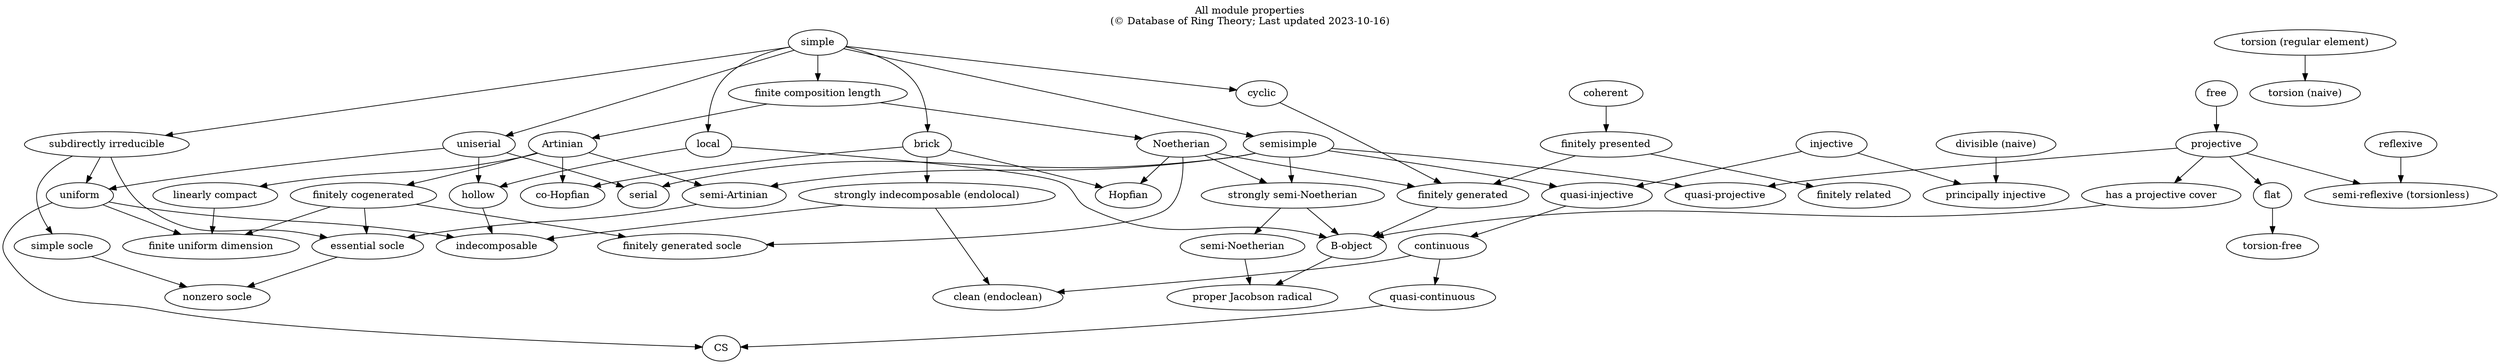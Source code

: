 strict digraph {
    label=<All module properties<br/>(© Database of Ring Theory; Last updated 2023-10-16)>
    URL="https://ringtheory.herokuapp.com/";
    labelloc=top;

    "Noetherian" -> "finitely generated"
    "Artinian" -> "finitely cogenerated"
    "finitely cogenerated" -> "finitely generated socle"
    "finitely cogenerated" -> "essential socle"
    "free" -> "projective"
    "projective" -> "flat"
    "injective" -> "principally injective"
    "coherent" -> "finitely presented"
    "finitely presented" -> "finitely generated"
    "finitely presented" -> "finitely related"
    "cyclic" -> "finitely generated"
    "simple" -> "cyclic"
    "uniserial" -> "serial"
    "uniserial" -> "uniform"
    "reflexive" -> "semi-reflexive (torsionless)"
    "projective" -> "semi-reflexive (torsionless)"
    "simple" -> "finite composition length"
    "finite composition length" -> "Artinian"
    "finite composition length" -> "Noetherian"
    "simple" -> "semisimple"
    "simple" -> "subdirectly irreducible"
    "simple" -> "local"
    "hollow" -> "indecomposable"
    "local" -> "hollow"
    "local" -> "B-object"
    "finitely generated" -> "B-object"
    "has a projective cover" -> "B-object"
    "B-object" -> "proper Jacobson radical"
    "Noetherian" -> "Hopfian"
    "semisimple" -> "strongly semi-Noetherian"
    "semisimple" -> "semi-Artinian"
    "Noetherian" -> "strongly semi-Noetherian"
    "strongly semi-Noetherian" -> "semi-Noetherian"
    "strongly semi-Noetherian" -> "B-object"
    "semi-Noetherian" -> "proper Jacobson radical"
    "Artinian" -> "co-Hopfian"
    "simple" -> "uniserial"
    "torsion (regular element)" -> "torsion (naive)"
    "semisimple" -> "serial"
    "uniform" -> "indecomposable"
    "brick" -> "strongly indecomposable (endolocal)"
    brick -> Hopfian
    brick -> "co-Hopfian"
    "strongly indecomposable (endolocal)" -> "indecomposable"
    "simple" -> "brick"
    "flat" -> "torsion-free"
    "finitely cogenerated" -> "finite uniform dimension"
    "divisible (naive)" -> "principally injective"
    "uniform" -> "finite uniform dimension"
    "Noetherian" -> "finitely generated socle"
    "continuous" -> "quasi-continuous"
    "quasi-continuous" -> "CS"
    "quasi-injective" -> "continuous"
    "injective" -> "quasi-injective"
    "continuous" -> "clean (endoclean)"
    "strongly indecomposable (endolocal)" -> "clean (endoclean)"
    "semisimple" -> "quasi-injective"
    "semisimple" -> "quasi-projective"
    "uniserial" -> "hollow"
    "uniform" -> "CS"
    "subdirectly irreducible" -> "uniform"
    "subdirectly irreducible" -> "simple socle"
    "subdirectly irreducible" -> "essential socle"
    "essential socle" -> "nonzero socle"
    "simple socle" -> "nonzero socle"
    "projective" -> "quasi-projective"
    "Artinian" -> "semi-Artinian"
    "semi-Artinian" -> "essential socle"
    "projective" -> "has a projective cover"
    "linearly compact" -> "finite uniform dimension"
    "Artinian" -> "linearly compact"
}